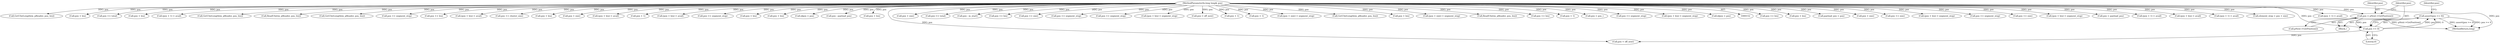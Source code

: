 digraph "0_Android_cc274e2abe8b2a6698a5c47d8aa4bb45f1f9538d_8@API" {
"1000566" [label="(Call,assert(pos >= 0))"];
"1000567" [label="(Call,pos >= 0)"];
"1000563" [label="(Call,pos = pNext->GetPosition())"];
"1000154" [label="(MethodParameterIn,long long& pos)"];
"1000379" [label="(Call,pos += len)"];
"1000736" [label="(Call,pos + len)"];
"1000666" [label="(Call,payload_pos = pos)"];
"1000863" [label="(Call,pos + size)"];
"1000477" [label="(Call,pos += size)"];
"1000563" [label="(Call,pos = pNext->GetPosition())"];
"1000349" [label="(Call,(pos + len) > segment_stop)"];
"1000869" [label="(Call,pos += size)"];
"1000565" [label="(Call,pNext->GetPosition())"];
"1000877" [label="(Call,pos <= segment_stop)"];
"1000811" [label="(Call,(pos + len) > segment_stop)"];
"1000889" [label="(Call,pos = payload_pos)"];
"1000819" [label="(Call,(pos + len) > avail)"];
"1000775" [label="(Call,(pos + 1) > avail)"];
"1000313" [label="(Call,(pos + 1) > avail)"];
"1000418" [label="(Call,element_stop = pos + size)"];
"1000225" [label="(Call,(pos + 1) > avail)"];
"1000788" [label="(Call,GetUIntLength(m_pReader, pos, len))"];
"1000569" [label="(Literal,0)"];
"1000820" [label="(Call,pos + len)"];
"1000676" [label="(Call,pos >= total)"];
"1000812" [label="(Call,pos + len)"];
"1000690" [label="(Call,(pos + 1) > avail)"];
"1000239" [label="(Call,GetUIntLength(m_pReader, pos, len))"];
"1000829" [label="(Call,ReadUInt(m_pReader, pos, len))"];
"1000326" [label="(Call,GetUIntLength(m_pReader, pos, len))"];
"1000462" [label="(Call,pos <= segment_stop)"];
"1000841" [label="(Call,pos += len)"];
"1000270" [label="(Call,(pos + len) > avail)"];
"1000892" [label="(Call,pos += cluster_size)"];
"1000358" [label="(Call,pos + len)"];
"1000399" [label="(Call,pos + size)"];
"1000735" [label="(Call,(pos + len) > avail)"];
"1000314" [label="(Call,pos + 1)"];
"1000566" [label="(Call,assert(pos >= 0))"];
"1000357" [label="(Call,(pos + len) > avail)"];
"1000219" [label="(Call,pos >= segment_stop)"];
"1000271" [label="(Call,pos + len)"];
"1000728" [label="(Call,pos + len)"];
"1000743" [label="(Call,idpos = pos)"];
"1000882" [label="(Call,pos - payload_pos)"];
"1000263" [label="(Call,pos + len)"];
"1000567" [label="(Call,pos >= 0)"];
"1000571" [label="(Call,pos < off_next)"];
"1000568" [label="(Identifier,pos)"];
"1000420" [label="(Call,pos + size)"];
"1000572" [label="(Identifier,pos)"];
"1000209" [label="(Call,pos >= total)"];
"1000284" [label="(Call,pos - m_start)"];
"1000771" [label="(Call,pos += len)"];
"1000454" [label="(Call,pos += size)"];
"1000900" [label="(Call,pos <= segment_stop)"];
"1000485" [label="(Call,pos <= segment_stop)"];
"1000262" [label="(Call,(pos + len) > segment_stop)"];
"1000537" [label="(Block,)"];
"1000581" [label="(Call,pos > off_next)"];
"1000226" [label="(Call,pos + 1)"];
"1000691" [label="(Call,pos + 1)"];
"1000154" [label="(MethodParameterIn,long long& pos)"];
"1000905" [label="(MethodReturn,long)"];
"1000398" [label="(Call,(pos + size) > segment_stop)"];
"1000704" [label="(Call,GetUIntLength(m_pReader, pos, len))"];
"1000350" [label="(Call,pos + len)"];
"1000862" [label="(Call,(pos + size) > segment_stop)"];
"1000367" [label="(Call,ReadUInt(m_pReader, pos, len))"];
"1000564" [label="(Identifier,pos)"];
"1000309" [label="(Call,pos += len)"];
"1000776" [label="(Call,pos + 1)"];
"1000612" [label="(Call,pos = pos_)"];
"1000685" [label="(Call,pos >= segment_stop)"];
"1000727" [label="(Call,(pos + len) > segment_stop)"];
"1000278" [label="(Call,idpos = pos)"];
"1000566" -> "1000537"  [label="AST: "];
"1000566" -> "1000567"  [label="CFG: "];
"1000567" -> "1000566"  [label="AST: "];
"1000572" -> "1000566"  [label="CFG: "];
"1000566" -> "1000905"  [label="DDG: assert(pos >= 0)"];
"1000566" -> "1000905"  [label="DDG: pos >= 0"];
"1000567" -> "1000566"  [label="DDG: pos"];
"1000567" -> "1000566"  [label="DDG: 0"];
"1000567" -> "1000569"  [label="CFG: "];
"1000568" -> "1000567"  [label="AST: "];
"1000569" -> "1000567"  [label="AST: "];
"1000563" -> "1000567"  [label="DDG: pos"];
"1000154" -> "1000567"  [label="DDG: pos"];
"1000567" -> "1000571"  [label="DDG: pos"];
"1000563" -> "1000537"  [label="AST: "];
"1000563" -> "1000565"  [label="CFG: "];
"1000564" -> "1000563"  [label="AST: "];
"1000565" -> "1000563"  [label="AST: "];
"1000568" -> "1000563"  [label="CFG: "];
"1000563" -> "1000905"  [label="DDG: pNext->GetPosition()"];
"1000154" -> "1000563"  [label="DDG: pos"];
"1000154" -> "1000152"  [label="AST: "];
"1000154" -> "1000905"  [label="DDG: pos"];
"1000154" -> "1000209"  [label="DDG: pos"];
"1000154" -> "1000219"  [label="DDG: pos"];
"1000154" -> "1000225"  [label="DDG: pos"];
"1000154" -> "1000226"  [label="DDG: pos"];
"1000154" -> "1000239"  [label="DDG: pos"];
"1000154" -> "1000262"  [label="DDG: pos"];
"1000154" -> "1000263"  [label="DDG: pos"];
"1000154" -> "1000270"  [label="DDG: pos"];
"1000154" -> "1000271"  [label="DDG: pos"];
"1000154" -> "1000278"  [label="DDG: pos"];
"1000154" -> "1000284"  [label="DDG: pos"];
"1000154" -> "1000309"  [label="DDG: pos"];
"1000154" -> "1000313"  [label="DDG: pos"];
"1000154" -> "1000314"  [label="DDG: pos"];
"1000154" -> "1000326"  [label="DDG: pos"];
"1000154" -> "1000349"  [label="DDG: pos"];
"1000154" -> "1000350"  [label="DDG: pos"];
"1000154" -> "1000357"  [label="DDG: pos"];
"1000154" -> "1000358"  [label="DDG: pos"];
"1000154" -> "1000367"  [label="DDG: pos"];
"1000154" -> "1000379"  [label="DDG: pos"];
"1000154" -> "1000398"  [label="DDG: pos"];
"1000154" -> "1000399"  [label="DDG: pos"];
"1000154" -> "1000418"  [label="DDG: pos"];
"1000154" -> "1000420"  [label="DDG: pos"];
"1000154" -> "1000454"  [label="DDG: pos"];
"1000154" -> "1000462"  [label="DDG: pos"];
"1000154" -> "1000477"  [label="DDG: pos"];
"1000154" -> "1000485"  [label="DDG: pos"];
"1000154" -> "1000571"  [label="DDG: pos"];
"1000154" -> "1000581"  [label="DDG: pos"];
"1000154" -> "1000612"  [label="DDG: pos"];
"1000154" -> "1000666"  [label="DDG: pos"];
"1000154" -> "1000676"  [label="DDG: pos"];
"1000154" -> "1000685"  [label="DDG: pos"];
"1000154" -> "1000690"  [label="DDG: pos"];
"1000154" -> "1000691"  [label="DDG: pos"];
"1000154" -> "1000704"  [label="DDG: pos"];
"1000154" -> "1000727"  [label="DDG: pos"];
"1000154" -> "1000728"  [label="DDG: pos"];
"1000154" -> "1000735"  [label="DDG: pos"];
"1000154" -> "1000736"  [label="DDG: pos"];
"1000154" -> "1000743"  [label="DDG: pos"];
"1000154" -> "1000771"  [label="DDG: pos"];
"1000154" -> "1000775"  [label="DDG: pos"];
"1000154" -> "1000776"  [label="DDG: pos"];
"1000154" -> "1000788"  [label="DDG: pos"];
"1000154" -> "1000811"  [label="DDG: pos"];
"1000154" -> "1000812"  [label="DDG: pos"];
"1000154" -> "1000819"  [label="DDG: pos"];
"1000154" -> "1000820"  [label="DDG: pos"];
"1000154" -> "1000829"  [label="DDG: pos"];
"1000154" -> "1000841"  [label="DDG: pos"];
"1000154" -> "1000862"  [label="DDG: pos"];
"1000154" -> "1000863"  [label="DDG: pos"];
"1000154" -> "1000869"  [label="DDG: pos"];
"1000154" -> "1000877"  [label="DDG: pos"];
"1000154" -> "1000882"  [label="DDG: pos"];
"1000154" -> "1000889"  [label="DDG: pos"];
"1000154" -> "1000892"  [label="DDG: pos"];
"1000154" -> "1000900"  [label="DDG: pos"];
}
